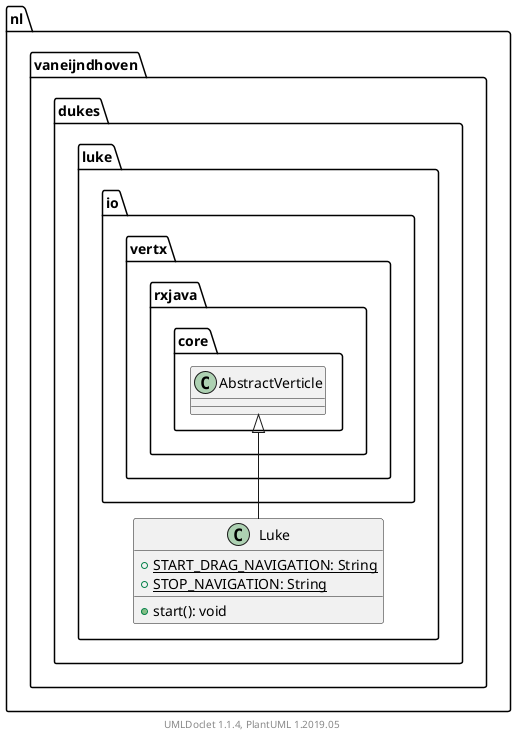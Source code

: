 @startuml

    namespace nl.vaneijndhoven.dukes.luke {

        class Luke [[Luke.html]] {
            {static} +START_DRAG_NAVIGATION: String
            {static} +STOP_NAVIGATION: String
            +start(): void
        }

        class io.vertx.rxjava.core.AbstractVerticle
        io.vertx.rxjava.core.AbstractVerticle <|-- Luke

    }


    center footer UMLDoclet 1.1.4, PlantUML 1.2019.05
@enduml
